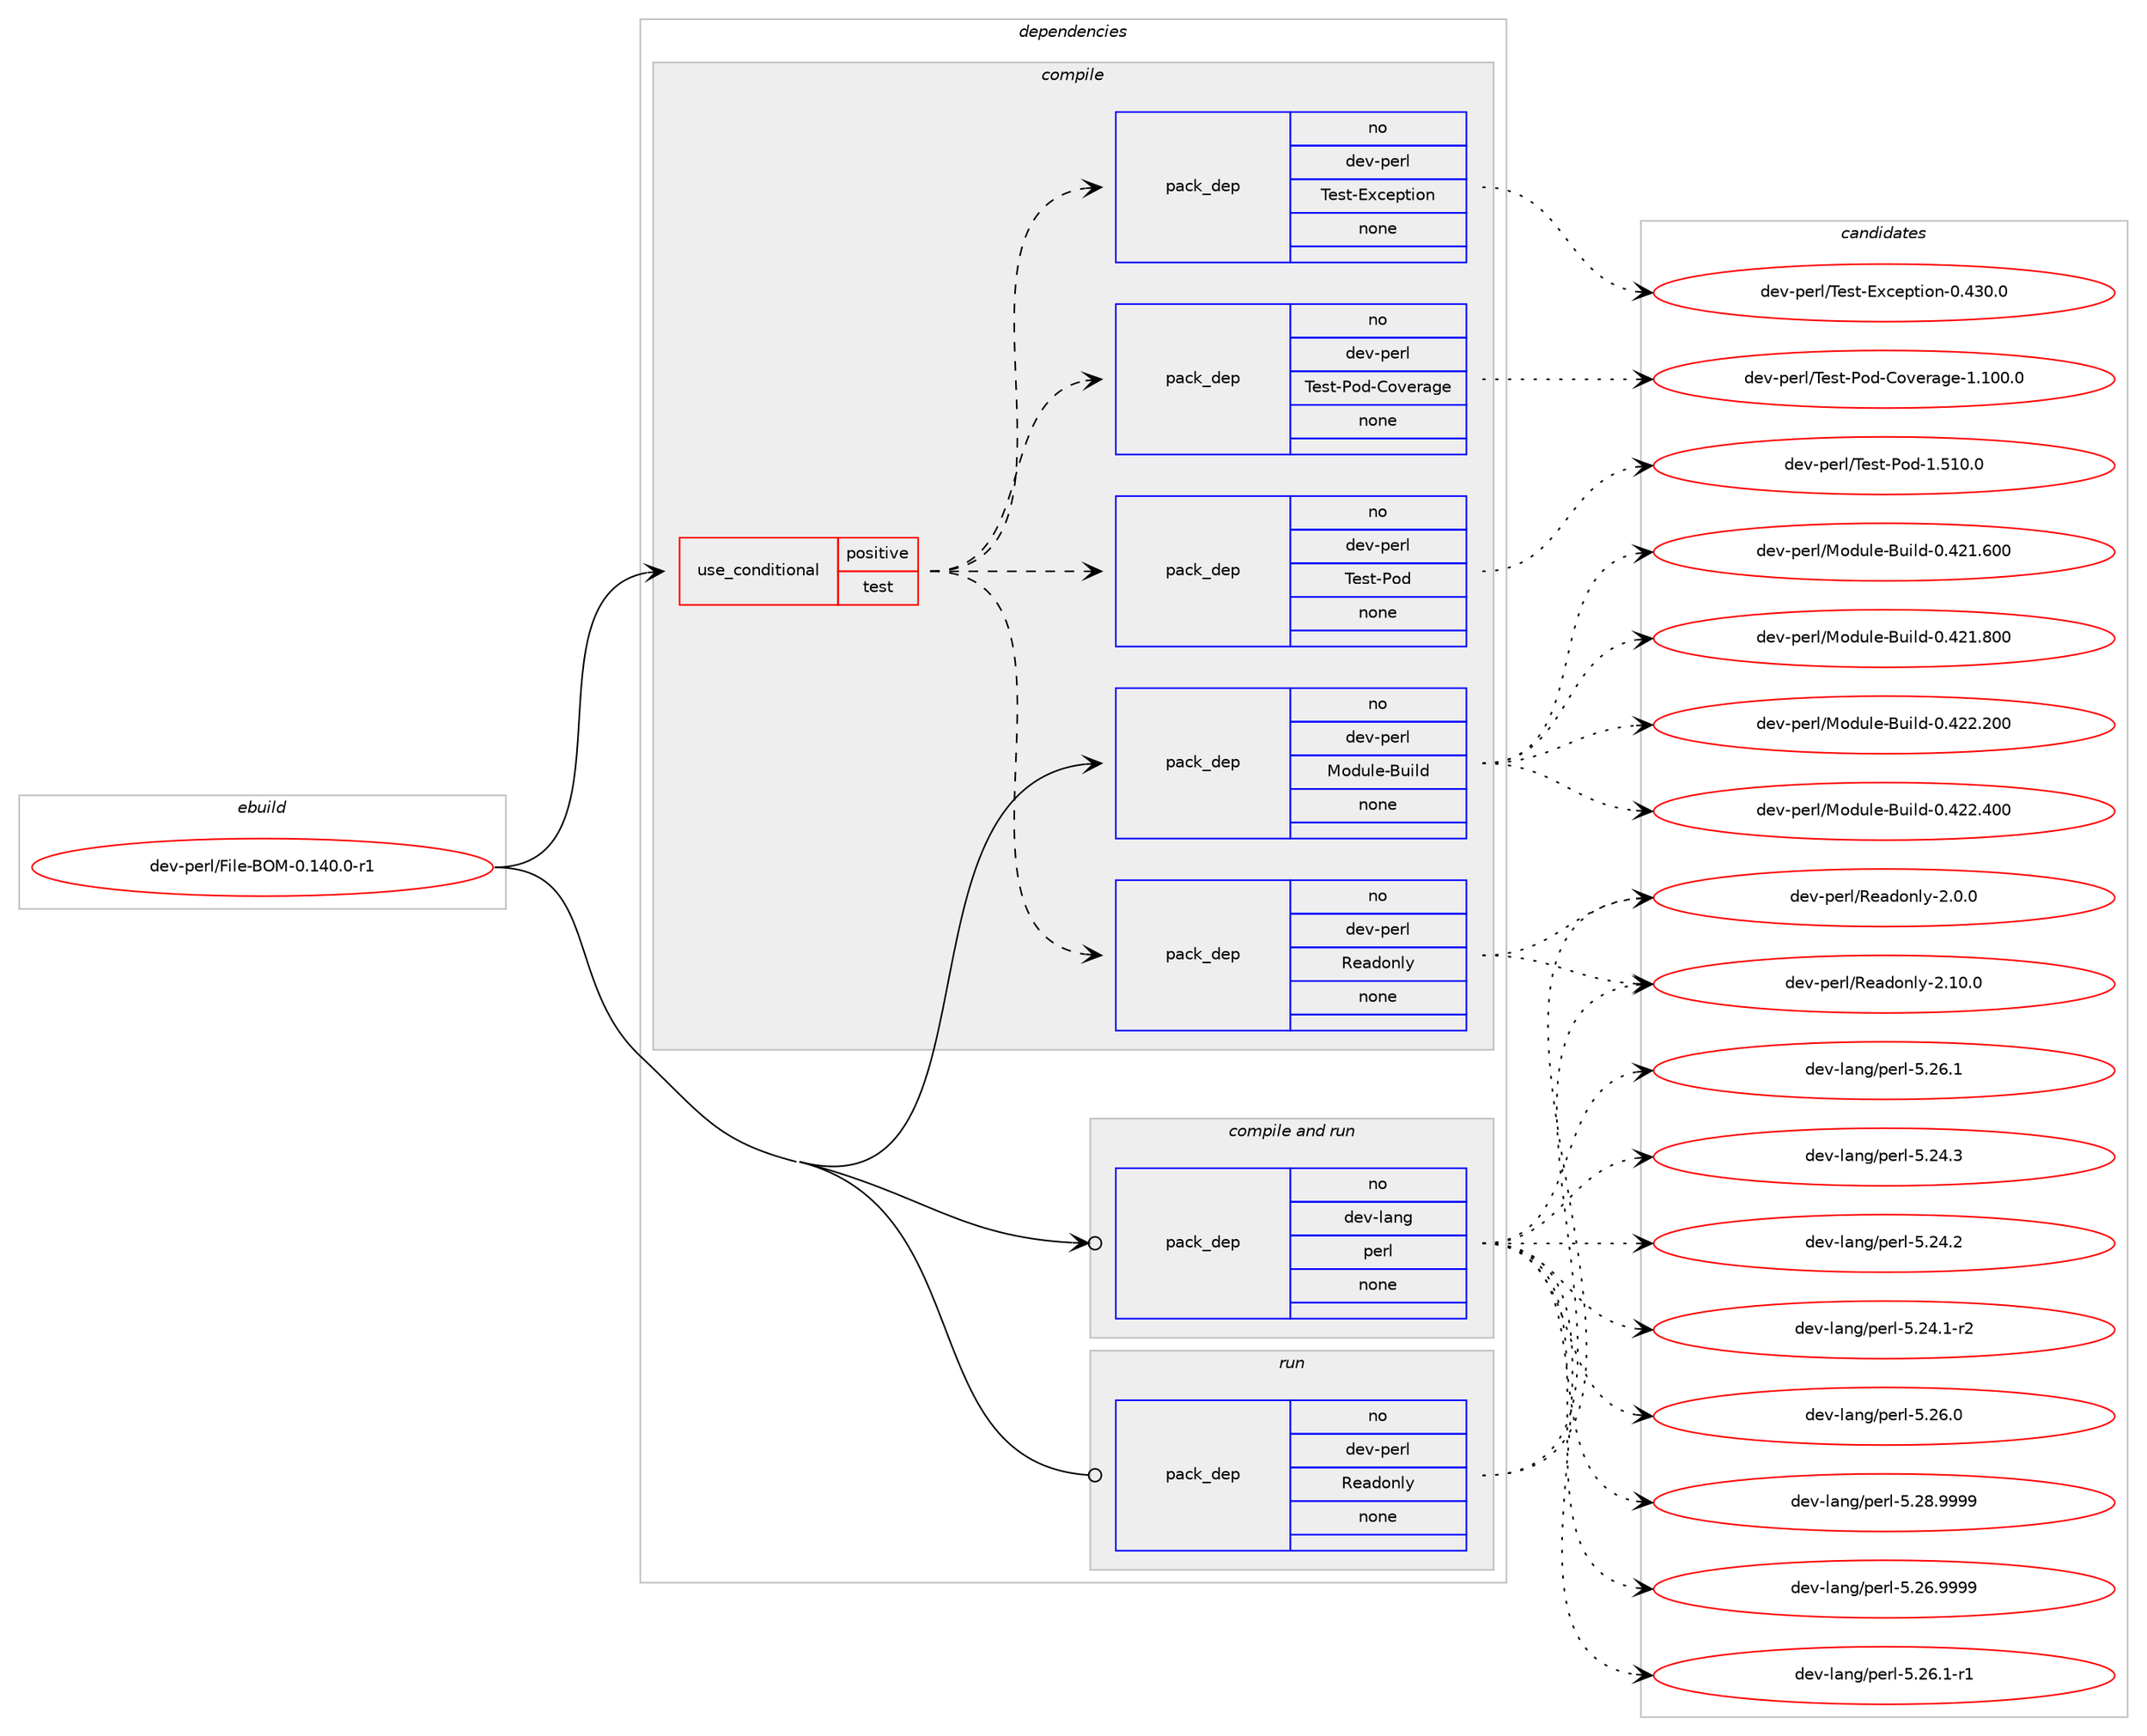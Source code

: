 digraph prolog {

# *************
# Graph options
# *************

newrank=true;
concentrate=true;
compound=true;
graph [rankdir=LR,fontname=Helvetica,fontsize=10,ranksep=1.5];#, ranksep=2.5, nodesep=0.2];
edge  [arrowhead=vee];
node  [fontname=Helvetica,fontsize=10];

# **********
# The ebuild
# **********

subgraph cluster_leftcol {
color=gray;
rank=same;
label=<<i>ebuild</i>>;
id [label="dev-perl/File-BOM-0.140.0-r1", color=red, width=4, href="../dev-perl/File-BOM-0.140.0-r1.svg"];
}

# ****************
# The dependencies
# ****************

subgraph cluster_midcol {
color=gray;
label=<<i>dependencies</i>>;
subgraph cluster_compile {
fillcolor="#eeeeee";
style=filled;
label=<<i>compile</i>>;
subgraph cond27201 {
dependency130118 [label=<<TABLE BORDER="0" CELLBORDER="1" CELLSPACING="0" CELLPADDING="4"><TR><TD ROWSPAN="3" CELLPADDING="10">use_conditional</TD></TR><TR><TD>positive</TD></TR><TR><TD>test</TD></TR></TABLE>>, shape=none, color=red];
subgraph pack99246 {
dependency130119 [label=<<TABLE BORDER="0" CELLBORDER="1" CELLSPACING="0" CELLPADDING="4" WIDTH="220"><TR><TD ROWSPAN="6" CELLPADDING="30">pack_dep</TD></TR><TR><TD WIDTH="110">no</TD></TR><TR><TD>dev-perl</TD></TR><TR><TD>Readonly</TD></TR><TR><TD>none</TD></TR><TR><TD></TD></TR></TABLE>>, shape=none, color=blue];
}
dependency130118:e -> dependency130119:w [weight=20,style="dashed",arrowhead="vee"];
subgraph pack99247 {
dependency130120 [label=<<TABLE BORDER="0" CELLBORDER="1" CELLSPACING="0" CELLPADDING="4" WIDTH="220"><TR><TD ROWSPAN="6" CELLPADDING="30">pack_dep</TD></TR><TR><TD WIDTH="110">no</TD></TR><TR><TD>dev-perl</TD></TR><TR><TD>Test-Pod</TD></TR><TR><TD>none</TD></TR><TR><TD></TD></TR></TABLE>>, shape=none, color=blue];
}
dependency130118:e -> dependency130120:w [weight=20,style="dashed",arrowhead="vee"];
subgraph pack99248 {
dependency130121 [label=<<TABLE BORDER="0" CELLBORDER="1" CELLSPACING="0" CELLPADDING="4" WIDTH="220"><TR><TD ROWSPAN="6" CELLPADDING="30">pack_dep</TD></TR><TR><TD WIDTH="110">no</TD></TR><TR><TD>dev-perl</TD></TR><TR><TD>Test-Pod-Coverage</TD></TR><TR><TD>none</TD></TR><TR><TD></TD></TR></TABLE>>, shape=none, color=blue];
}
dependency130118:e -> dependency130121:w [weight=20,style="dashed",arrowhead="vee"];
subgraph pack99249 {
dependency130122 [label=<<TABLE BORDER="0" CELLBORDER="1" CELLSPACING="0" CELLPADDING="4" WIDTH="220"><TR><TD ROWSPAN="6" CELLPADDING="30">pack_dep</TD></TR><TR><TD WIDTH="110">no</TD></TR><TR><TD>dev-perl</TD></TR><TR><TD>Test-Exception</TD></TR><TR><TD>none</TD></TR><TR><TD></TD></TR></TABLE>>, shape=none, color=blue];
}
dependency130118:e -> dependency130122:w [weight=20,style="dashed",arrowhead="vee"];
}
id:e -> dependency130118:w [weight=20,style="solid",arrowhead="vee"];
subgraph pack99250 {
dependency130123 [label=<<TABLE BORDER="0" CELLBORDER="1" CELLSPACING="0" CELLPADDING="4" WIDTH="220"><TR><TD ROWSPAN="6" CELLPADDING="30">pack_dep</TD></TR><TR><TD WIDTH="110">no</TD></TR><TR><TD>dev-perl</TD></TR><TR><TD>Module-Build</TD></TR><TR><TD>none</TD></TR><TR><TD></TD></TR></TABLE>>, shape=none, color=blue];
}
id:e -> dependency130123:w [weight=20,style="solid",arrowhead="vee"];
}
subgraph cluster_compileandrun {
fillcolor="#eeeeee";
style=filled;
label=<<i>compile and run</i>>;
subgraph pack99251 {
dependency130124 [label=<<TABLE BORDER="0" CELLBORDER="1" CELLSPACING="0" CELLPADDING="4" WIDTH="220"><TR><TD ROWSPAN="6" CELLPADDING="30">pack_dep</TD></TR><TR><TD WIDTH="110">no</TD></TR><TR><TD>dev-lang</TD></TR><TR><TD>perl</TD></TR><TR><TD>none</TD></TR><TR><TD></TD></TR></TABLE>>, shape=none, color=blue];
}
id:e -> dependency130124:w [weight=20,style="solid",arrowhead="odotvee"];
}
subgraph cluster_run {
fillcolor="#eeeeee";
style=filled;
label=<<i>run</i>>;
subgraph pack99252 {
dependency130125 [label=<<TABLE BORDER="0" CELLBORDER="1" CELLSPACING="0" CELLPADDING="4" WIDTH="220"><TR><TD ROWSPAN="6" CELLPADDING="30">pack_dep</TD></TR><TR><TD WIDTH="110">no</TD></TR><TR><TD>dev-perl</TD></TR><TR><TD>Readonly</TD></TR><TR><TD>none</TD></TR><TR><TD></TD></TR></TABLE>>, shape=none, color=blue];
}
id:e -> dependency130125:w [weight=20,style="solid",arrowhead="odot"];
}
}

# **************
# The candidates
# **************

subgraph cluster_choices {
rank=same;
color=gray;
label=<<i>candidates</i>>;

subgraph choice99246 {
color=black;
nodesep=1;
choice10010111845112101114108478210197100111110108121455046484648 [label="dev-perl/Readonly-2.0.0", color=red, width=4,href="../dev-perl/Readonly-2.0.0.svg"];
choice1001011184511210111410847821019710011111010812145504649484648 [label="dev-perl/Readonly-2.10.0", color=red, width=4,href="../dev-perl/Readonly-2.10.0.svg"];
dependency130119:e -> choice10010111845112101114108478210197100111110108121455046484648:w [style=dotted,weight="100"];
dependency130119:e -> choice1001011184511210111410847821019710011111010812145504649484648:w [style=dotted,weight="100"];
}
subgraph choice99247 {
color=black;
nodesep=1;
choice10010111845112101114108478410111511645801111004549465349484648 [label="dev-perl/Test-Pod-1.510.0", color=red, width=4,href="../dev-perl/Test-Pod-1.510.0.svg"];
dependency130120:e -> choice10010111845112101114108478410111511645801111004549465349484648:w [style=dotted,weight="100"];
}
subgraph choice99248 {
color=black;
nodesep=1;
choice10010111845112101114108478410111511645801111004567111118101114971031014549464948484648 [label="dev-perl/Test-Pod-Coverage-1.100.0", color=red, width=4,href="../dev-perl/Test-Pod-Coverage-1.100.0.svg"];
dependency130121:e -> choice10010111845112101114108478410111511645801111004567111118101114971031014549464948484648:w [style=dotted,weight="100"];
}
subgraph choice99249 {
color=black;
nodesep=1;
choice1001011184511210111410847841011151164569120991011121161051111104548465251484648 [label="dev-perl/Test-Exception-0.430.0", color=red, width=4,href="../dev-perl/Test-Exception-0.430.0.svg"];
dependency130122:e -> choice1001011184511210111410847841011151164569120991011121161051111104548465251484648:w [style=dotted,weight="100"];
}
subgraph choice99250 {
color=black;
nodesep=1;
choice100101118451121011141084777111100117108101456611710510810045484652504946544848 [label="dev-perl/Module-Build-0.421.600", color=red, width=4,href="../dev-perl/Module-Build-0.421.600.svg"];
choice100101118451121011141084777111100117108101456611710510810045484652504946564848 [label="dev-perl/Module-Build-0.421.800", color=red, width=4,href="../dev-perl/Module-Build-0.421.800.svg"];
choice100101118451121011141084777111100117108101456611710510810045484652505046504848 [label="dev-perl/Module-Build-0.422.200", color=red, width=4,href="../dev-perl/Module-Build-0.422.200.svg"];
choice100101118451121011141084777111100117108101456611710510810045484652505046524848 [label="dev-perl/Module-Build-0.422.400", color=red, width=4,href="../dev-perl/Module-Build-0.422.400.svg"];
dependency130123:e -> choice100101118451121011141084777111100117108101456611710510810045484652504946544848:w [style=dotted,weight="100"];
dependency130123:e -> choice100101118451121011141084777111100117108101456611710510810045484652504946564848:w [style=dotted,weight="100"];
dependency130123:e -> choice100101118451121011141084777111100117108101456611710510810045484652505046504848:w [style=dotted,weight="100"];
dependency130123:e -> choice100101118451121011141084777111100117108101456611710510810045484652505046524848:w [style=dotted,weight="100"];
}
subgraph choice99251 {
color=black;
nodesep=1;
choice100101118451089711010347112101114108455346505246494511450 [label="dev-lang/perl-5.24.1-r2", color=red, width=4,href="../dev-lang/perl-5.24.1-r2.svg"];
choice10010111845108971101034711210111410845534650524650 [label="dev-lang/perl-5.24.2", color=red, width=4,href="../dev-lang/perl-5.24.2.svg"];
choice10010111845108971101034711210111410845534650524651 [label="dev-lang/perl-5.24.3", color=red, width=4,href="../dev-lang/perl-5.24.3.svg"];
choice10010111845108971101034711210111410845534650544648 [label="dev-lang/perl-5.26.0", color=red, width=4,href="../dev-lang/perl-5.26.0.svg"];
choice10010111845108971101034711210111410845534650544649 [label="dev-lang/perl-5.26.1", color=red, width=4,href="../dev-lang/perl-5.26.1.svg"];
choice100101118451089711010347112101114108455346505446494511449 [label="dev-lang/perl-5.26.1-r1", color=red, width=4,href="../dev-lang/perl-5.26.1-r1.svg"];
choice10010111845108971101034711210111410845534650544657575757 [label="dev-lang/perl-5.26.9999", color=red, width=4,href="../dev-lang/perl-5.26.9999.svg"];
choice10010111845108971101034711210111410845534650564657575757 [label="dev-lang/perl-5.28.9999", color=red, width=4,href="../dev-lang/perl-5.28.9999.svg"];
dependency130124:e -> choice100101118451089711010347112101114108455346505246494511450:w [style=dotted,weight="100"];
dependency130124:e -> choice10010111845108971101034711210111410845534650524650:w [style=dotted,weight="100"];
dependency130124:e -> choice10010111845108971101034711210111410845534650524651:w [style=dotted,weight="100"];
dependency130124:e -> choice10010111845108971101034711210111410845534650544648:w [style=dotted,weight="100"];
dependency130124:e -> choice10010111845108971101034711210111410845534650544649:w [style=dotted,weight="100"];
dependency130124:e -> choice100101118451089711010347112101114108455346505446494511449:w [style=dotted,weight="100"];
dependency130124:e -> choice10010111845108971101034711210111410845534650544657575757:w [style=dotted,weight="100"];
dependency130124:e -> choice10010111845108971101034711210111410845534650564657575757:w [style=dotted,weight="100"];
}
subgraph choice99252 {
color=black;
nodesep=1;
choice10010111845112101114108478210197100111110108121455046484648 [label="dev-perl/Readonly-2.0.0", color=red, width=4,href="../dev-perl/Readonly-2.0.0.svg"];
choice1001011184511210111410847821019710011111010812145504649484648 [label="dev-perl/Readonly-2.10.0", color=red, width=4,href="../dev-perl/Readonly-2.10.0.svg"];
dependency130125:e -> choice10010111845112101114108478210197100111110108121455046484648:w [style=dotted,weight="100"];
dependency130125:e -> choice1001011184511210111410847821019710011111010812145504649484648:w [style=dotted,weight="100"];
}
}

}
